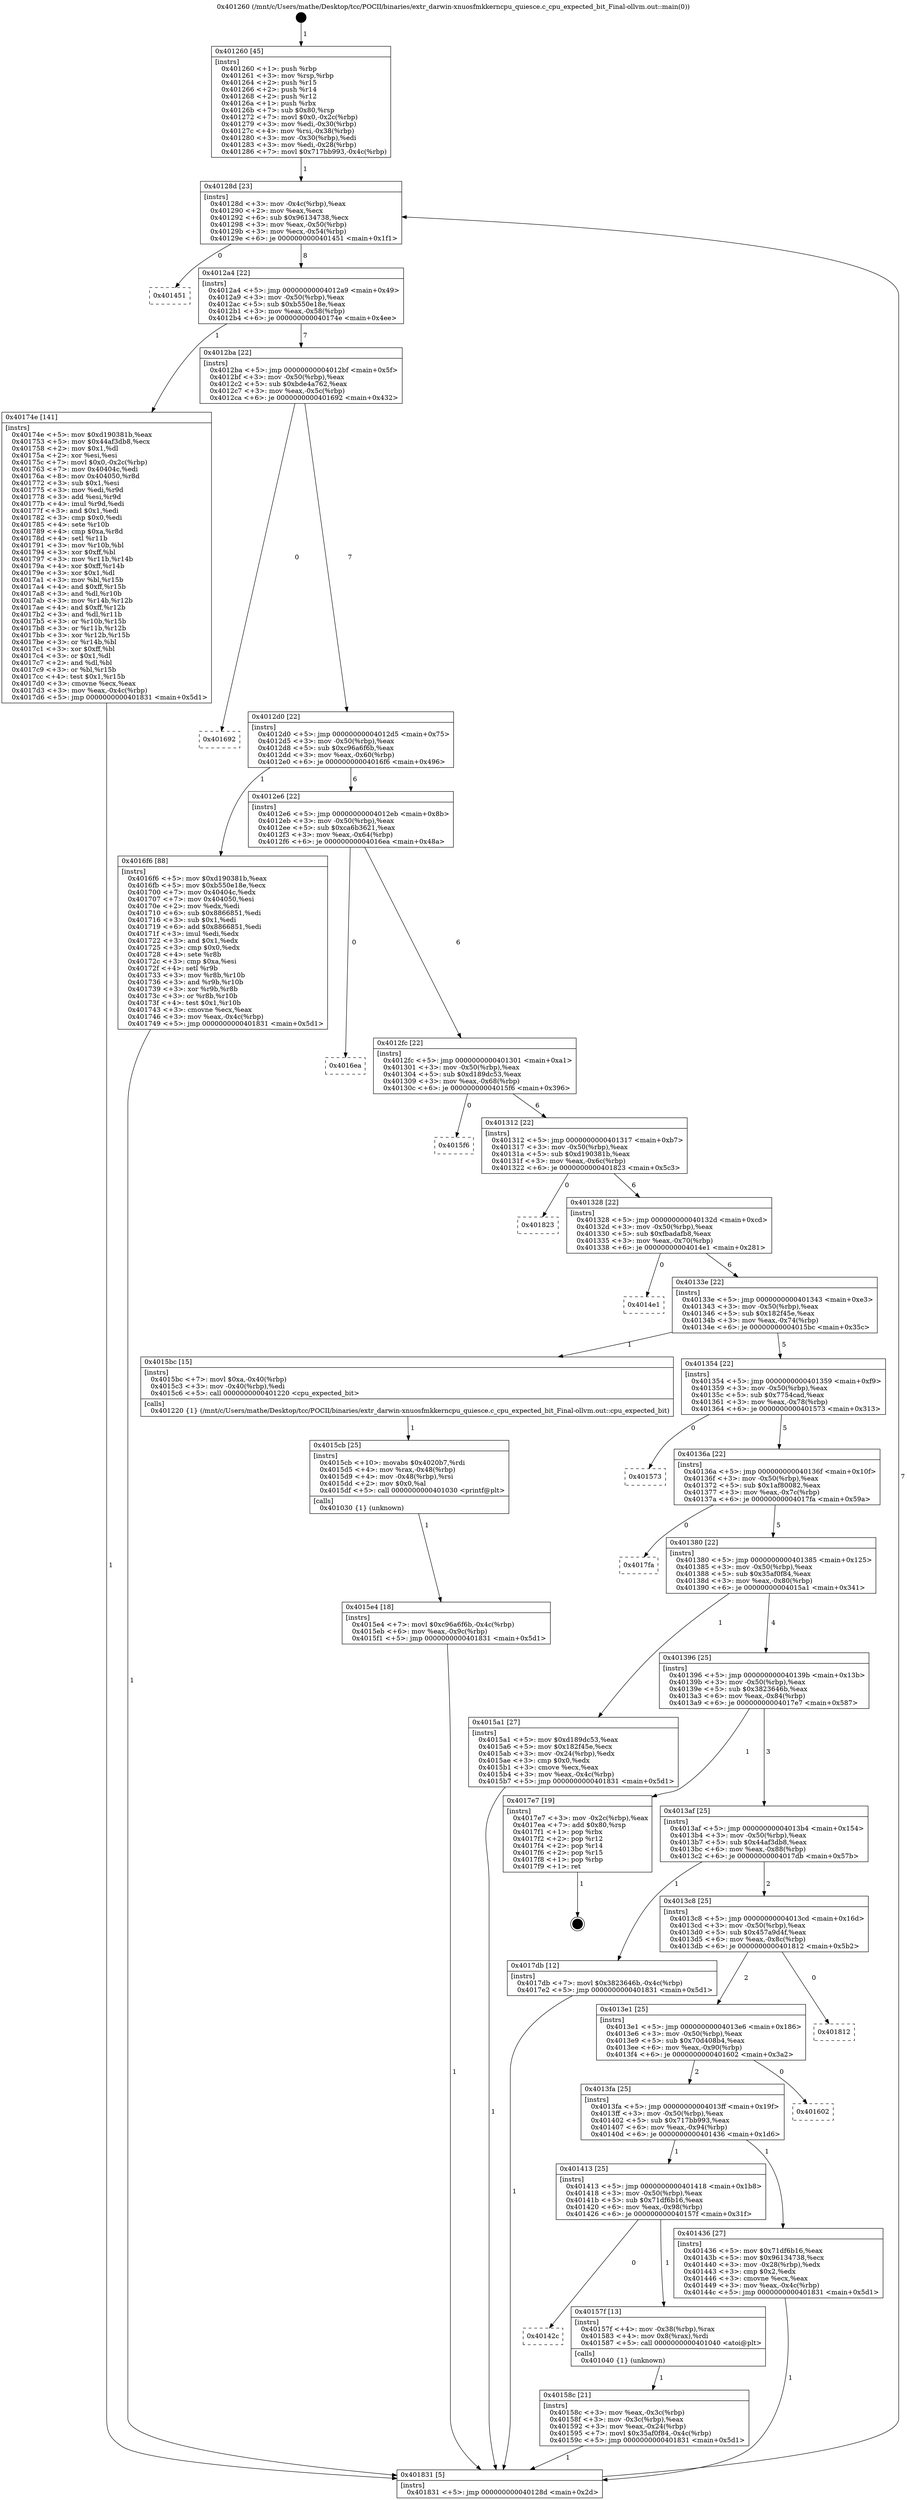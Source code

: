 digraph "0x401260" {
  label = "0x401260 (/mnt/c/Users/mathe/Desktop/tcc/POCII/binaries/extr_darwin-xnuosfmkkerncpu_quiesce.c_cpu_expected_bit_Final-ollvm.out::main(0))"
  labelloc = "t"
  node[shape=record]

  Entry [label="",width=0.3,height=0.3,shape=circle,fillcolor=black,style=filled]
  "0x40128d" [label="{
     0x40128d [23]\l
     | [instrs]\l
     &nbsp;&nbsp;0x40128d \<+3\>: mov -0x4c(%rbp),%eax\l
     &nbsp;&nbsp;0x401290 \<+2\>: mov %eax,%ecx\l
     &nbsp;&nbsp;0x401292 \<+6\>: sub $0x96134738,%ecx\l
     &nbsp;&nbsp;0x401298 \<+3\>: mov %eax,-0x50(%rbp)\l
     &nbsp;&nbsp;0x40129b \<+3\>: mov %ecx,-0x54(%rbp)\l
     &nbsp;&nbsp;0x40129e \<+6\>: je 0000000000401451 \<main+0x1f1\>\l
  }"]
  "0x401451" [label="{
     0x401451\l
  }", style=dashed]
  "0x4012a4" [label="{
     0x4012a4 [22]\l
     | [instrs]\l
     &nbsp;&nbsp;0x4012a4 \<+5\>: jmp 00000000004012a9 \<main+0x49\>\l
     &nbsp;&nbsp;0x4012a9 \<+3\>: mov -0x50(%rbp),%eax\l
     &nbsp;&nbsp;0x4012ac \<+5\>: sub $0xb550e18e,%eax\l
     &nbsp;&nbsp;0x4012b1 \<+3\>: mov %eax,-0x58(%rbp)\l
     &nbsp;&nbsp;0x4012b4 \<+6\>: je 000000000040174e \<main+0x4ee\>\l
  }"]
  Exit [label="",width=0.3,height=0.3,shape=circle,fillcolor=black,style=filled,peripheries=2]
  "0x40174e" [label="{
     0x40174e [141]\l
     | [instrs]\l
     &nbsp;&nbsp;0x40174e \<+5\>: mov $0xd190381b,%eax\l
     &nbsp;&nbsp;0x401753 \<+5\>: mov $0x44af3db8,%ecx\l
     &nbsp;&nbsp;0x401758 \<+2\>: mov $0x1,%dl\l
     &nbsp;&nbsp;0x40175a \<+2\>: xor %esi,%esi\l
     &nbsp;&nbsp;0x40175c \<+7\>: movl $0x0,-0x2c(%rbp)\l
     &nbsp;&nbsp;0x401763 \<+7\>: mov 0x40404c,%edi\l
     &nbsp;&nbsp;0x40176a \<+8\>: mov 0x404050,%r8d\l
     &nbsp;&nbsp;0x401772 \<+3\>: sub $0x1,%esi\l
     &nbsp;&nbsp;0x401775 \<+3\>: mov %edi,%r9d\l
     &nbsp;&nbsp;0x401778 \<+3\>: add %esi,%r9d\l
     &nbsp;&nbsp;0x40177b \<+4\>: imul %r9d,%edi\l
     &nbsp;&nbsp;0x40177f \<+3\>: and $0x1,%edi\l
     &nbsp;&nbsp;0x401782 \<+3\>: cmp $0x0,%edi\l
     &nbsp;&nbsp;0x401785 \<+4\>: sete %r10b\l
     &nbsp;&nbsp;0x401789 \<+4\>: cmp $0xa,%r8d\l
     &nbsp;&nbsp;0x40178d \<+4\>: setl %r11b\l
     &nbsp;&nbsp;0x401791 \<+3\>: mov %r10b,%bl\l
     &nbsp;&nbsp;0x401794 \<+3\>: xor $0xff,%bl\l
     &nbsp;&nbsp;0x401797 \<+3\>: mov %r11b,%r14b\l
     &nbsp;&nbsp;0x40179a \<+4\>: xor $0xff,%r14b\l
     &nbsp;&nbsp;0x40179e \<+3\>: xor $0x1,%dl\l
     &nbsp;&nbsp;0x4017a1 \<+3\>: mov %bl,%r15b\l
     &nbsp;&nbsp;0x4017a4 \<+4\>: and $0xff,%r15b\l
     &nbsp;&nbsp;0x4017a8 \<+3\>: and %dl,%r10b\l
     &nbsp;&nbsp;0x4017ab \<+3\>: mov %r14b,%r12b\l
     &nbsp;&nbsp;0x4017ae \<+4\>: and $0xff,%r12b\l
     &nbsp;&nbsp;0x4017b2 \<+3\>: and %dl,%r11b\l
     &nbsp;&nbsp;0x4017b5 \<+3\>: or %r10b,%r15b\l
     &nbsp;&nbsp;0x4017b8 \<+3\>: or %r11b,%r12b\l
     &nbsp;&nbsp;0x4017bb \<+3\>: xor %r12b,%r15b\l
     &nbsp;&nbsp;0x4017be \<+3\>: or %r14b,%bl\l
     &nbsp;&nbsp;0x4017c1 \<+3\>: xor $0xff,%bl\l
     &nbsp;&nbsp;0x4017c4 \<+3\>: or $0x1,%dl\l
     &nbsp;&nbsp;0x4017c7 \<+2\>: and %dl,%bl\l
     &nbsp;&nbsp;0x4017c9 \<+3\>: or %bl,%r15b\l
     &nbsp;&nbsp;0x4017cc \<+4\>: test $0x1,%r15b\l
     &nbsp;&nbsp;0x4017d0 \<+3\>: cmovne %ecx,%eax\l
     &nbsp;&nbsp;0x4017d3 \<+3\>: mov %eax,-0x4c(%rbp)\l
     &nbsp;&nbsp;0x4017d6 \<+5\>: jmp 0000000000401831 \<main+0x5d1\>\l
  }"]
  "0x4012ba" [label="{
     0x4012ba [22]\l
     | [instrs]\l
     &nbsp;&nbsp;0x4012ba \<+5\>: jmp 00000000004012bf \<main+0x5f\>\l
     &nbsp;&nbsp;0x4012bf \<+3\>: mov -0x50(%rbp),%eax\l
     &nbsp;&nbsp;0x4012c2 \<+5\>: sub $0xbde4a762,%eax\l
     &nbsp;&nbsp;0x4012c7 \<+3\>: mov %eax,-0x5c(%rbp)\l
     &nbsp;&nbsp;0x4012ca \<+6\>: je 0000000000401692 \<main+0x432\>\l
  }"]
  "0x4015e4" [label="{
     0x4015e4 [18]\l
     | [instrs]\l
     &nbsp;&nbsp;0x4015e4 \<+7\>: movl $0xc96a6f6b,-0x4c(%rbp)\l
     &nbsp;&nbsp;0x4015eb \<+6\>: mov %eax,-0x9c(%rbp)\l
     &nbsp;&nbsp;0x4015f1 \<+5\>: jmp 0000000000401831 \<main+0x5d1\>\l
  }"]
  "0x401692" [label="{
     0x401692\l
  }", style=dashed]
  "0x4012d0" [label="{
     0x4012d0 [22]\l
     | [instrs]\l
     &nbsp;&nbsp;0x4012d0 \<+5\>: jmp 00000000004012d5 \<main+0x75\>\l
     &nbsp;&nbsp;0x4012d5 \<+3\>: mov -0x50(%rbp),%eax\l
     &nbsp;&nbsp;0x4012d8 \<+5\>: sub $0xc96a6f6b,%eax\l
     &nbsp;&nbsp;0x4012dd \<+3\>: mov %eax,-0x60(%rbp)\l
     &nbsp;&nbsp;0x4012e0 \<+6\>: je 00000000004016f6 \<main+0x496\>\l
  }"]
  "0x4015cb" [label="{
     0x4015cb [25]\l
     | [instrs]\l
     &nbsp;&nbsp;0x4015cb \<+10\>: movabs $0x4020b7,%rdi\l
     &nbsp;&nbsp;0x4015d5 \<+4\>: mov %rax,-0x48(%rbp)\l
     &nbsp;&nbsp;0x4015d9 \<+4\>: mov -0x48(%rbp),%rsi\l
     &nbsp;&nbsp;0x4015dd \<+2\>: mov $0x0,%al\l
     &nbsp;&nbsp;0x4015df \<+5\>: call 0000000000401030 \<printf@plt\>\l
     | [calls]\l
     &nbsp;&nbsp;0x401030 \{1\} (unknown)\l
  }"]
  "0x4016f6" [label="{
     0x4016f6 [88]\l
     | [instrs]\l
     &nbsp;&nbsp;0x4016f6 \<+5\>: mov $0xd190381b,%eax\l
     &nbsp;&nbsp;0x4016fb \<+5\>: mov $0xb550e18e,%ecx\l
     &nbsp;&nbsp;0x401700 \<+7\>: mov 0x40404c,%edx\l
     &nbsp;&nbsp;0x401707 \<+7\>: mov 0x404050,%esi\l
     &nbsp;&nbsp;0x40170e \<+2\>: mov %edx,%edi\l
     &nbsp;&nbsp;0x401710 \<+6\>: sub $0x8866851,%edi\l
     &nbsp;&nbsp;0x401716 \<+3\>: sub $0x1,%edi\l
     &nbsp;&nbsp;0x401719 \<+6\>: add $0x8866851,%edi\l
     &nbsp;&nbsp;0x40171f \<+3\>: imul %edi,%edx\l
     &nbsp;&nbsp;0x401722 \<+3\>: and $0x1,%edx\l
     &nbsp;&nbsp;0x401725 \<+3\>: cmp $0x0,%edx\l
     &nbsp;&nbsp;0x401728 \<+4\>: sete %r8b\l
     &nbsp;&nbsp;0x40172c \<+3\>: cmp $0xa,%esi\l
     &nbsp;&nbsp;0x40172f \<+4\>: setl %r9b\l
     &nbsp;&nbsp;0x401733 \<+3\>: mov %r8b,%r10b\l
     &nbsp;&nbsp;0x401736 \<+3\>: and %r9b,%r10b\l
     &nbsp;&nbsp;0x401739 \<+3\>: xor %r9b,%r8b\l
     &nbsp;&nbsp;0x40173c \<+3\>: or %r8b,%r10b\l
     &nbsp;&nbsp;0x40173f \<+4\>: test $0x1,%r10b\l
     &nbsp;&nbsp;0x401743 \<+3\>: cmovne %ecx,%eax\l
     &nbsp;&nbsp;0x401746 \<+3\>: mov %eax,-0x4c(%rbp)\l
     &nbsp;&nbsp;0x401749 \<+5\>: jmp 0000000000401831 \<main+0x5d1\>\l
  }"]
  "0x4012e6" [label="{
     0x4012e6 [22]\l
     | [instrs]\l
     &nbsp;&nbsp;0x4012e6 \<+5\>: jmp 00000000004012eb \<main+0x8b\>\l
     &nbsp;&nbsp;0x4012eb \<+3\>: mov -0x50(%rbp),%eax\l
     &nbsp;&nbsp;0x4012ee \<+5\>: sub $0xca6b3621,%eax\l
     &nbsp;&nbsp;0x4012f3 \<+3\>: mov %eax,-0x64(%rbp)\l
     &nbsp;&nbsp;0x4012f6 \<+6\>: je 00000000004016ea \<main+0x48a\>\l
  }"]
  "0x40158c" [label="{
     0x40158c [21]\l
     | [instrs]\l
     &nbsp;&nbsp;0x40158c \<+3\>: mov %eax,-0x3c(%rbp)\l
     &nbsp;&nbsp;0x40158f \<+3\>: mov -0x3c(%rbp),%eax\l
     &nbsp;&nbsp;0x401592 \<+3\>: mov %eax,-0x24(%rbp)\l
     &nbsp;&nbsp;0x401595 \<+7\>: movl $0x35af0f84,-0x4c(%rbp)\l
     &nbsp;&nbsp;0x40159c \<+5\>: jmp 0000000000401831 \<main+0x5d1\>\l
  }"]
  "0x4016ea" [label="{
     0x4016ea\l
  }", style=dashed]
  "0x4012fc" [label="{
     0x4012fc [22]\l
     | [instrs]\l
     &nbsp;&nbsp;0x4012fc \<+5\>: jmp 0000000000401301 \<main+0xa1\>\l
     &nbsp;&nbsp;0x401301 \<+3\>: mov -0x50(%rbp),%eax\l
     &nbsp;&nbsp;0x401304 \<+5\>: sub $0xd189dc53,%eax\l
     &nbsp;&nbsp;0x401309 \<+3\>: mov %eax,-0x68(%rbp)\l
     &nbsp;&nbsp;0x40130c \<+6\>: je 00000000004015f6 \<main+0x396\>\l
  }"]
  "0x40142c" [label="{
     0x40142c\l
  }", style=dashed]
  "0x4015f6" [label="{
     0x4015f6\l
  }", style=dashed]
  "0x401312" [label="{
     0x401312 [22]\l
     | [instrs]\l
     &nbsp;&nbsp;0x401312 \<+5\>: jmp 0000000000401317 \<main+0xb7\>\l
     &nbsp;&nbsp;0x401317 \<+3\>: mov -0x50(%rbp),%eax\l
     &nbsp;&nbsp;0x40131a \<+5\>: sub $0xd190381b,%eax\l
     &nbsp;&nbsp;0x40131f \<+3\>: mov %eax,-0x6c(%rbp)\l
     &nbsp;&nbsp;0x401322 \<+6\>: je 0000000000401823 \<main+0x5c3\>\l
  }"]
  "0x40157f" [label="{
     0x40157f [13]\l
     | [instrs]\l
     &nbsp;&nbsp;0x40157f \<+4\>: mov -0x38(%rbp),%rax\l
     &nbsp;&nbsp;0x401583 \<+4\>: mov 0x8(%rax),%rdi\l
     &nbsp;&nbsp;0x401587 \<+5\>: call 0000000000401040 \<atoi@plt\>\l
     | [calls]\l
     &nbsp;&nbsp;0x401040 \{1\} (unknown)\l
  }"]
  "0x401823" [label="{
     0x401823\l
  }", style=dashed]
  "0x401328" [label="{
     0x401328 [22]\l
     | [instrs]\l
     &nbsp;&nbsp;0x401328 \<+5\>: jmp 000000000040132d \<main+0xcd\>\l
     &nbsp;&nbsp;0x40132d \<+3\>: mov -0x50(%rbp),%eax\l
     &nbsp;&nbsp;0x401330 \<+5\>: sub $0xfbadafb8,%eax\l
     &nbsp;&nbsp;0x401335 \<+3\>: mov %eax,-0x70(%rbp)\l
     &nbsp;&nbsp;0x401338 \<+6\>: je 00000000004014e1 \<main+0x281\>\l
  }"]
  "0x401260" [label="{
     0x401260 [45]\l
     | [instrs]\l
     &nbsp;&nbsp;0x401260 \<+1\>: push %rbp\l
     &nbsp;&nbsp;0x401261 \<+3\>: mov %rsp,%rbp\l
     &nbsp;&nbsp;0x401264 \<+2\>: push %r15\l
     &nbsp;&nbsp;0x401266 \<+2\>: push %r14\l
     &nbsp;&nbsp;0x401268 \<+2\>: push %r12\l
     &nbsp;&nbsp;0x40126a \<+1\>: push %rbx\l
     &nbsp;&nbsp;0x40126b \<+7\>: sub $0x80,%rsp\l
     &nbsp;&nbsp;0x401272 \<+7\>: movl $0x0,-0x2c(%rbp)\l
     &nbsp;&nbsp;0x401279 \<+3\>: mov %edi,-0x30(%rbp)\l
     &nbsp;&nbsp;0x40127c \<+4\>: mov %rsi,-0x38(%rbp)\l
     &nbsp;&nbsp;0x401280 \<+3\>: mov -0x30(%rbp),%edi\l
     &nbsp;&nbsp;0x401283 \<+3\>: mov %edi,-0x28(%rbp)\l
     &nbsp;&nbsp;0x401286 \<+7\>: movl $0x717bb993,-0x4c(%rbp)\l
  }"]
  "0x4014e1" [label="{
     0x4014e1\l
  }", style=dashed]
  "0x40133e" [label="{
     0x40133e [22]\l
     | [instrs]\l
     &nbsp;&nbsp;0x40133e \<+5\>: jmp 0000000000401343 \<main+0xe3\>\l
     &nbsp;&nbsp;0x401343 \<+3\>: mov -0x50(%rbp),%eax\l
     &nbsp;&nbsp;0x401346 \<+5\>: sub $0x182f45e,%eax\l
     &nbsp;&nbsp;0x40134b \<+3\>: mov %eax,-0x74(%rbp)\l
     &nbsp;&nbsp;0x40134e \<+6\>: je 00000000004015bc \<main+0x35c\>\l
  }"]
  "0x401831" [label="{
     0x401831 [5]\l
     | [instrs]\l
     &nbsp;&nbsp;0x401831 \<+5\>: jmp 000000000040128d \<main+0x2d\>\l
  }"]
  "0x4015bc" [label="{
     0x4015bc [15]\l
     | [instrs]\l
     &nbsp;&nbsp;0x4015bc \<+7\>: movl $0xa,-0x40(%rbp)\l
     &nbsp;&nbsp;0x4015c3 \<+3\>: mov -0x40(%rbp),%edi\l
     &nbsp;&nbsp;0x4015c6 \<+5\>: call 0000000000401220 \<cpu_expected_bit\>\l
     | [calls]\l
     &nbsp;&nbsp;0x401220 \{1\} (/mnt/c/Users/mathe/Desktop/tcc/POCII/binaries/extr_darwin-xnuosfmkkerncpu_quiesce.c_cpu_expected_bit_Final-ollvm.out::cpu_expected_bit)\l
  }"]
  "0x401354" [label="{
     0x401354 [22]\l
     | [instrs]\l
     &nbsp;&nbsp;0x401354 \<+5\>: jmp 0000000000401359 \<main+0xf9\>\l
     &nbsp;&nbsp;0x401359 \<+3\>: mov -0x50(%rbp),%eax\l
     &nbsp;&nbsp;0x40135c \<+5\>: sub $0x7754cad,%eax\l
     &nbsp;&nbsp;0x401361 \<+3\>: mov %eax,-0x78(%rbp)\l
     &nbsp;&nbsp;0x401364 \<+6\>: je 0000000000401573 \<main+0x313\>\l
  }"]
  "0x401413" [label="{
     0x401413 [25]\l
     | [instrs]\l
     &nbsp;&nbsp;0x401413 \<+5\>: jmp 0000000000401418 \<main+0x1b8\>\l
     &nbsp;&nbsp;0x401418 \<+3\>: mov -0x50(%rbp),%eax\l
     &nbsp;&nbsp;0x40141b \<+5\>: sub $0x71df6b16,%eax\l
     &nbsp;&nbsp;0x401420 \<+6\>: mov %eax,-0x98(%rbp)\l
     &nbsp;&nbsp;0x401426 \<+6\>: je 000000000040157f \<main+0x31f\>\l
  }"]
  "0x401573" [label="{
     0x401573\l
  }", style=dashed]
  "0x40136a" [label="{
     0x40136a [22]\l
     | [instrs]\l
     &nbsp;&nbsp;0x40136a \<+5\>: jmp 000000000040136f \<main+0x10f\>\l
     &nbsp;&nbsp;0x40136f \<+3\>: mov -0x50(%rbp),%eax\l
     &nbsp;&nbsp;0x401372 \<+5\>: sub $0x1af80082,%eax\l
     &nbsp;&nbsp;0x401377 \<+3\>: mov %eax,-0x7c(%rbp)\l
     &nbsp;&nbsp;0x40137a \<+6\>: je 00000000004017fa \<main+0x59a\>\l
  }"]
  "0x401436" [label="{
     0x401436 [27]\l
     | [instrs]\l
     &nbsp;&nbsp;0x401436 \<+5\>: mov $0x71df6b16,%eax\l
     &nbsp;&nbsp;0x40143b \<+5\>: mov $0x96134738,%ecx\l
     &nbsp;&nbsp;0x401440 \<+3\>: mov -0x28(%rbp),%edx\l
     &nbsp;&nbsp;0x401443 \<+3\>: cmp $0x2,%edx\l
     &nbsp;&nbsp;0x401446 \<+3\>: cmovne %ecx,%eax\l
     &nbsp;&nbsp;0x401449 \<+3\>: mov %eax,-0x4c(%rbp)\l
     &nbsp;&nbsp;0x40144c \<+5\>: jmp 0000000000401831 \<main+0x5d1\>\l
  }"]
  "0x4017fa" [label="{
     0x4017fa\l
  }", style=dashed]
  "0x401380" [label="{
     0x401380 [22]\l
     | [instrs]\l
     &nbsp;&nbsp;0x401380 \<+5\>: jmp 0000000000401385 \<main+0x125\>\l
     &nbsp;&nbsp;0x401385 \<+3\>: mov -0x50(%rbp),%eax\l
     &nbsp;&nbsp;0x401388 \<+5\>: sub $0x35af0f84,%eax\l
     &nbsp;&nbsp;0x40138d \<+3\>: mov %eax,-0x80(%rbp)\l
     &nbsp;&nbsp;0x401390 \<+6\>: je 00000000004015a1 \<main+0x341\>\l
  }"]
  "0x4013fa" [label="{
     0x4013fa [25]\l
     | [instrs]\l
     &nbsp;&nbsp;0x4013fa \<+5\>: jmp 00000000004013ff \<main+0x19f\>\l
     &nbsp;&nbsp;0x4013ff \<+3\>: mov -0x50(%rbp),%eax\l
     &nbsp;&nbsp;0x401402 \<+5\>: sub $0x717bb993,%eax\l
     &nbsp;&nbsp;0x401407 \<+6\>: mov %eax,-0x94(%rbp)\l
     &nbsp;&nbsp;0x40140d \<+6\>: je 0000000000401436 \<main+0x1d6\>\l
  }"]
  "0x4015a1" [label="{
     0x4015a1 [27]\l
     | [instrs]\l
     &nbsp;&nbsp;0x4015a1 \<+5\>: mov $0xd189dc53,%eax\l
     &nbsp;&nbsp;0x4015a6 \<+5\>: mov $0x182f45e,%ecx\l
     &nbsp;&nbsp;0x4015ab \<+3\>: mov -0x24(%rbp),%edx\l
     &nbsp;&nbsp;0x4015ae \<+3\>: cmp $0x0,%edx\l
     &nbsp;&nbsp;0x4015b1 \<+3\>: cmove %ecx,%eax\l
     &nbsp;&nbsp;0x4015b4 \<+3\>: mov %eax,-0x4c(%rbp)\l
     &nbsp;&nbsp;0x4015b7 \<+5\>: jmp 0000000000401831 \<main+0x5d1\>\l
  }"]
  "0x401396" [label="{
     0x401396 [25]\l
     | [instrs]\l
     &nbsp;&nbsp;0x401396 \<+5\>: jmp 000000000040139b \<main+0x13b\>\l
     &nbsp;&nbsp;0x40139b \<+3\>: mov -0x50(%rbp),%eax\l
     &nbsp;&nbsp;0x40139e \<+5\>: sub $0x3823646b,%eax\l
     &nbsp;&nbsp;0x4013a3 \<+6\>: mov %eax,-0x84(%rbp)\l
     &nbsp;&nbsp;0x4013a9 \<+6\>: je 00000000004017e7 \<main+0x587\>\l
  }"]
  "0x401602" [label="{
     0x401602\l
  }", style=dashed]
  "0x4017e7" [label="{
     0x4017e7 [19]\l
     | [instrs]\l
     &nbsp;&nbsp;0x4017e7 \<+3\>: mov -0x2c(%rbp),%eax\l
     &nbsp;&nbsp;0x4017ea \<+7\>: add $0x80,%rsp\l
     &nbsp;&nbsp;0x4017f1 \<+1\>: pop %rbx\l
     &nbsp;&nbsp;0x4017f2 \<+2\>: pop %r12\l
     &nbsp;&nbsp;0x4017f4 \<+2\>: pop %r14\l
     &nbsp;&nbsp;0x4017f6 \<+2\>: pop %r15\l
     &nbsp;&nbsp;0x4017f8 \<+1\>: pop %rbp\l
     &nbsp;&nbsp;0x4017f9 \<+1\>: ret\l
  }"]
  "0x4013af" [label="{
     0x4013af [25]\l
     | [instrs]\l
     &nbsp;&nbsp;0x4013af \<+5\>: jmp 00000000004013b4 \<main+0x154\>\l
     &nbsp;&nbsp;0x4013b4 \<+3\>: mov -0x50(%rbp),%eax\l
     &nbsp;&nbsp;0x4013b7 \<+5\>: sub $0x44af3db8,%eax\l
     &nbsp;&nbsp;0x4013bc \<+6\>: mov %eax,-0x88(%rbp)\l
     &nbsp;&nbsp;0x4013c2 \<+6\>: je 00000000004017db \<main+0x57b\>\l
  }"]
  "0x4013e1" [label="{
     0x4013e1 [25]\l
     | [instrs]\l
     &nbsp;&nbsp;0x4013e1 \<+5\>: jmp 00000000004013e6 \<main+0x186\>\l
     &nbsp;&nbsp;0x4013e6 \<+3\>: mov -0x50(%rbp),%eax\l
     &nbsp;&nbsp;0x4013e9 \<+5\>: sub $0x70d408b4,%eax\l
     &nbsp;&nbsp;0x4013ee \<+6\>: mov %eax,-0x90(%rbp)\l
     &nbsp;&nbsp;0x4013f4 \<+6\>: je 0000000000401602 \<main+0x3a2\>\l
  }"]
  "0x4017db" [label="{
     0x4017db [12]\l
     | [instrs]\l
     &nbsp;&nbsp;0x4017db \<+7\>: movl $0x3823646b,-0x4c(%rbp)\l
     &nbsp;&nbsp;0x4017e2 \<+5\>: jmp 0000000000401831 \<main+0x5d1\>\l
  }"]
  "0x4013c8" [label="{
     0x4013c8 [25]\l
     | [instrs]\l
     &nbsp;&nbsp;0x4013c8 \<+5\>: jmp 00000000004013cd \<main+0x16d\>\l
     &nbsp;&nbsp;0x4013cd \<+3\>: mov -0x50(%rbp),%eax\l
     &nbsp;&nbsp;0x4013d0 \<+5\>: sub $0x457a9d4f,%eax\l
     &nbsp;&nbsp;0x4013d5 \<+6\>: mov %eax,-0x8c(%rbp)\l
     &nbsp;&nbsp;0x4013db \<+6\>: je 0000000000401812 \<main+0x5b2\>\l
  }"]
  "0x401812" [label="{
     0x401812\l
  }", style=dashed]
  Entry -> "0x401260" [label=" 1"]
  "0x40128d" -> "0x401451" [label=" 0"]
  "0x40128d" -> "0x4012a4" [label=" 8"]
  "0x4017e7" -> Exit [label=" 1"]
  "0x4012a4" -> "0x40174e" [label=" 1"]
  "0x4012a4" -> "0x4012ba" [label=" 7"]
  "0x4017db" -> "0x401831" [label=" 1"]
  "0x4012ba" -> "0x401692" [label=" 0"]
  "0x4012ba" -> "0x4012d0" [label=" 7"]
  "0x40174e" -> "0x401831" [label=" 1"]
  "0x4012d0" -> "0x4016f6" [label=" 1"]
  "0x4012d0" -> "0x4012e6" [label=" 6"]
  "0x4016f6" -> "0x401831" [label=" 1"]
  "0x4012e6" -> "0x4016ea" [label=" 0"]
  "0x4012e6" -> "0x4012fc" [label=" 6"]
  "0x4015e4" -> "0x401831" [label=" 1"]
  "0x4012fc" -> "0x4015f6" [label=" 0"]
  "0x4012fc" -> "0x401312" [label=" 6"]
  "0x4015cb" -> "0x4015e4" [label=" 1"]
  "0x401312" -> "0x401823" [label=" 0"]
  "0x401312" -> "0x401328" [label=" 6"]
  "0x4015bc" -> "0x4015cb" [label=" 1"]
  "0x401328" -> "0x4014e1" [label=" 0"]
  "0x401328" -> "0x40133e" [label=" 6"]
  "0x40158c" -> "0x401831" [label=" 1"]
  "0x40133e" -> "0x4015bc" [label=" 1"]
  "0x40133e" -> "0x401354" [label=" 5"]
  "0x40157f" -> "0x40158c" [label=" 1"]
  "0x401354" -> "0x401573" [label=" 0"]
  "0x401354" -> "0x40136a" [label=" 5"]
  "0x401413" -> "0x40142c" [label=" 0"]
  "0x40136a" -> "0x4017fa" [label=" 0"]
  "0x40136a" -> "0x401380" [label=" 5"]
  "0x401413" -> "0x40157f" [label=" 1"]
  "0x401380" -> "0x4015a1" [label=" 1"]
  "0x401380" -> "0x401396" [label=" 4"]
  "0x401831" -> "0x40128d" [label=" 7"]
  "0x401396" -> "0x4017e7" [label=" 1"]
  "0x401396" -> "0x4013af" [label=" 3"]
  "0x401260" -> "0x40128d" [label=" 1"]
  "0x4013af" -> "0x4017db" [label=" 1"]
  "0x4013af" -> "0x4013c8" [label=" 2"]
  "0x4013fa" -> "0x401413" [label=" 1"]
  "0x4013c8" -> "0x401812" [label=" 0"]
  "0x4013c8" -> "0x4013e1" [label=" 2"]
  "0x401436" -> "0x401831" [label=" 1"]
  "0x4013e1" -> "0x401602" [label=" 0"]
  "0x4013e1" -> "0x4013fa" [label=" 2"]
  "0x4015a1" -> "0x401831" [label=" 1"]
  "0x4013fa" -> "0x401436" [label=" 1"]
}
